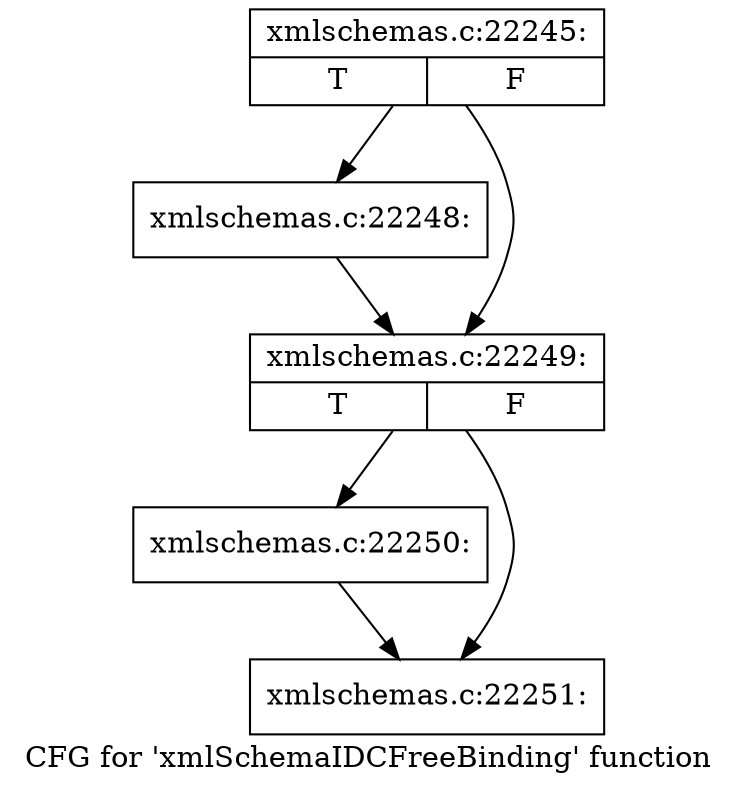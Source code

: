 digraph "CFG for 'xmlSchemaIDCFreeBinding' function" {
	label="CFG for 'xmlSchemaIDCFreeBinding' function";

	Node0x4984360 [shape=record,label="{xmlschemas.c:22245:|{<s0>T|<s1>F}}"];
	Node0x4984360 -> Node0x5478290;
	Node0x4984360 -> Node0x54782e0;
	Node0x5478290 [shape=record,label="{xmlschemas.c:22248:}"];
	Node0x5478290 -> Node0x54782e0;
	Node0x54782e0 [shape=record,label="{xmlschemas.c:22249:|{<s0>T|<s1>F}}"];
	Node0x54782e0 -> Node0x5477480;
	Node0x54782e0 -> Node0x5478b40;
	Node0x5477480 [shape=record,label="{xmlschemas.c:22250:}"];
	Node0x5477480 -> Node0x5478b40;
	Node0x5478b40 [shape=record,label="{xmlschemas.c:22251:}"];
}
